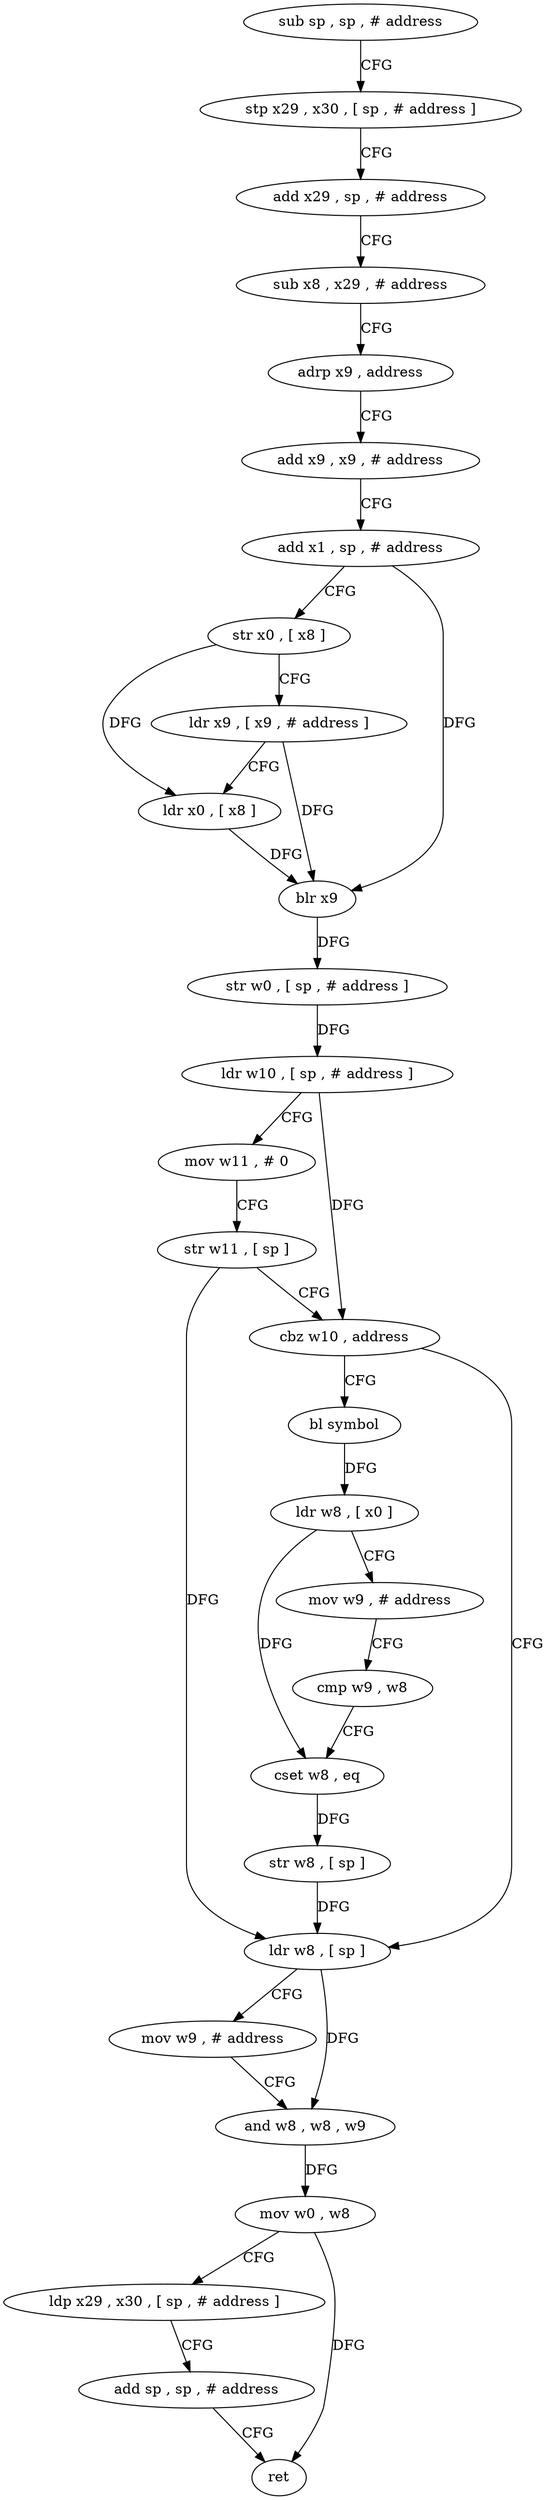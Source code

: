 digraph "func" {
"4213744" [label = "sub sp , sp , # address" ]
"4213748" [label = "stp x29 , x30 , [ sp , # address ]" ]
"4213752" [label = "add x29 , sp , # address" ]
"4213756" [label = "sub x8 , x29 , # address" ]
"4213760" [label = "adrp x9 , address" ]
"4213764" [label = "add x9 , x9 , # address" ]
"4213768" [label = "add x1 , sp , # address" ]
"4213772" [label = "str x0 , [ x8 ]" ]
"4213776" [label = "ldr x9 , [ x9 , # address ]" ]
"4213780" [label = "ldr x0 , [ x8 ]" ]
"4213784" [label = "blr x9" ]
"4213788" [label = "str w0 , [ sp , # address ]" ]
"4213792" [label = "ldr w10 , [ sp , # address ]" ]
"4213796" [label = "mov w11 , # 0" ]
"4213800" [label = "str w11 , [ sp ]" ]
"4213804" [label = "cbz w10 , address" ]
"4213832" [label = "ldr w8 , [ sp ]" ]
"4213808" [label = "bl symbol" ]
"4213836" [label = "mov w9 , # address" ]
"4213840" [label = "and w8 , w8 , w9" ]
"4213844" [label = "mov w0 , w8" ]
"4213848" [label = "ldp x29 , x30 , [ sp , # address ]" ]
"4213852" [label = "add sp , sp , # address" ]
"4213856" [label = "ret" ]
"4213812" [label = "ldr w8 , [ x0 ]" ]
"4213816" [label = "mov w9 , # address" ]
"4213820" [label = "cmp w9 , w8" ]
"4213824" [label = "cset w8 , eq" ]
"4213828" [label = "str w8 , [ sp ]" ]
"4213744" -> "4213748" [ label = "CFG" ]
"4213748" -> "4213752" [ label = "CFG" ]
"4213752" -> "4213756" [ label = "CFG" ]
"4213756" -> "4213760" [ label = "CFG" ]
"4213760" -> "4213764" [ label = "CFG" ]
"4213764" -> "4213768" [ label = "CFG" ]
"4213768" -> "4213772" [ label = "CFG" ]
"4213768" -> "4213784" [ label = "DFG" ]
"4213772" -> "4213776" [ label = "CFG" ]
"4213772" -> "4213780" [ label = "DFG" ]
"4213776" -> "4213780" [ label = "CFG" ]
"4213776" -> "4213784" [ label = "DFG" ]
"4213780" -> "4213784" [ label = "DFG" ]
"4213784" -> "4213788" [ label = "DFG" ]
"4213788" -> "4213792" [ label = "DFG" ]
"4213792" -> "4213796" [ label = "CFG" ]
"4213792" -> "4213804" [ label = "DFG" ]
"4213796" -> "4213800" [ label = "CFG" ]
"4213800" -> "4213804" [ label = "CFG" ]
"4213800" -> "4213832" [ label = "DFG" ]
"4213804" -> "4213832" [ label = "CFG" ]
"4213804" -> "4213808" [ label = "CFG" ]
"4213832" -> "4213836" [ label = "CFG" ]
"4213832" -> "4213840" [ label = "DFG" ]
"4213808" -> "4213812" [ label = "DFG" ]
"4213836" -> "4213840" [ label = "CFG" ]
"4213840" -> "4213844" [ label = "DFG" ]
"4213844" -> "4213848" [ label = "CFG" ]
"4213844" -> "4213856" [ label = "DFG" ]
"4213848" -> "4213852" [ label = "CFG" ]
"4213852" -> "4213856" [ label = "CFG" ]
"4213812" -> "4213816" [ label = "CFG" ]
"4213812" -> "4213824" [ label = "DFG" ]
"4213816" -> "4213820" [ label = "CFG" ]
"4213820" -> "4213824" [ label = "CFG" ]
"4213824" -> "4213828" [ label = "DFG" ]
"4213828" -> "4213832" [ label = "DFG" ]
}
